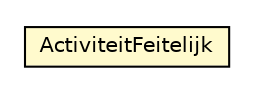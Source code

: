 #!/usr/local/bin/dot
#
# Class diagram 
# Generated by UMLGraph version R5_6-24-gf6e263 (http://www.umlgraph.org/)
#

digraph G {
	edge [fontname="Helvetica",fontsize=10,labelfontname="Helvetica",labelfontsize=10];
	node [fontname="Helvetica",fontsize=10,shape=plaintext];
	nodesep=0.25;
	ranksep=0.5;
	// nl.egem.stuf.sector.bg._0204.WOZFund.ActiviteitFeitelijk
	c245072 [label=<<table title="nl.egem.stuf.sector.bg._0204.WOZFund.ActiviteitFeitelijk" border="0" cellborder="1" cellspacing="0" cellpadding="2" port="p" bgcolor="lemonChiffon" href="./WOZFund.ActiviteitFeitelijk.html">
		<tr><td><table border="0" cellspacing="0" cellpadding="1">
<tr><td align="center" balign="center"> ActiviteitFeitelijk </td></tr>
		</table></td></tr>
		</table>>, URL="./WOZFund.ActiviteitFeitelijk.html", fontname="Helvetica", fontcolor="black", fontsize=10.0];
}

